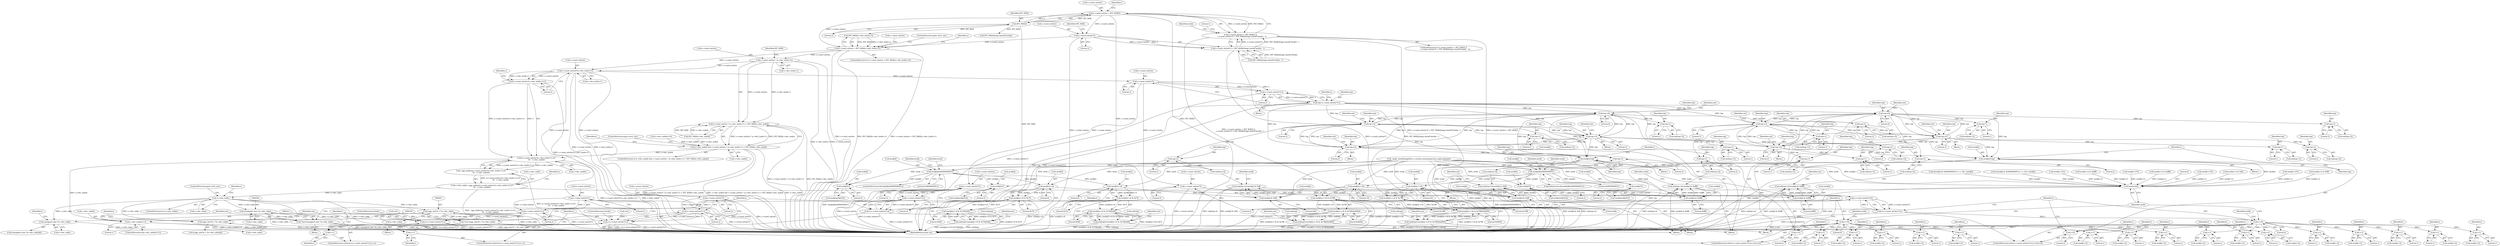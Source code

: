 digraph "1_Android_eeb4e45d5683f88488c083ecf142dc89bc3f0b47@pointer" {
"1000167" [label="(Call,s->used_entries > INT_MAX/2)"];
"1000171" [label="(Call,INT_MAX/2)"];
"1000166" [label="(Call,s->used_entries > INT_MAX/2 ||\n      s->used_entries*2 > INT_MAX/((long) sizeof(*work)) - 1)"];
"1000175" [label="(Call,s->used_entries*2)"];
"1000174" [label="(Call,s->used_entries*2 > INT_MAX/((long) sizeof(*work)) - 1)"];
"1000222" [label="(Call,s->used_entries > INT_MAX/(s->dec_leafw+1))"];
"1000240" [label="(Call,s->used_entries * (s->dec_leafw+1))"];
"1000239" [label="(Call,s->used_entries * (s->dec_leafw+1) > INT_MAX/s->dec_nodeb)"];
"1000235" [label="(Call,s->dec_nodeb && s->used_entries * (s->dec_leafw+1) > INT_MAX/s->dec_nodeb)"];
"1000260" [label="(Call,(s->used_entries*(s->dec_leafw+1)-2)*\n\t\t\t   s->dec_nodeb)"];
"1000259" [label="(Call,_ogg_malloc((s->used_entries*(s->dec_leafw+1)-2)*\n\t\t\t   s->dec_nodeb))"];
"1000255" [label="(Call,s->dec_table=_ogg_malloc((s->used_entries*(s->dec_leafw+1)-2)*\n\t\t\t   s->dec_nodeb))"];
"1000276" [label="(Call,!s->dec_table)"];
"1000311" [label="(Call,(unsigned char *)s->dec_table)"];
"1000349" [label="(Call,(ogg_uint16_t *)s->dec_table)"];
"1000391" [label="(Call,(unsigned char *)s->dec_table)"];
"1000389" [label="(Call,*out=(unsigned char *)s->dec_table)"];
"1000626" [label="(Call,(ogg_uint16_t *)s->dec_table)"];
"1000624" [label="(Call,*out=(ogg_uint16_t *)s->dec_table)"];
"1000382" [label="(Call,s->dec_nodeb==1)"];
"1000262" [label="(Call,s->used_entries*(s->dec_leafw+1))"];
"1000261" [label="(Call,s->used_entries*(s->dec_leafw+1)-2)"];
"1000301" [label="(Call,s->used_entries*2)"];
"1000300" [label="(Call,s->used_entries*2-2)"];
"1000298" [label="(Call,i<s->used_entries*2-2)"];
"1000307" [label="(Call,i++)"];
"1000339" [label="(Call,s->used_entries*2)"];
"1000338" [label="(Call,s->used_entries*2-2)"];
"1000336" [label="(Call,i<s->used_entries*2-2)"];
"1000345" [label="(Call,i++)"];
"1000375" [label="(Call,s->used_entries*3)"];
"1000374" [label="(Call,s->used_entries*3-2)"];
"1000372" [label="(Call,top=s->used_entries*3-2)"];
"1000429" [label="(Call,top-=4)"];
"1000448" [label="(Call,top+1)"];
"1000465" [label="(Call,top+2)"];
"1000476" [label="(Call,top+3)"];
"1000488" [label="(Call,top-=3)"];
"1000507" [label="(Call,top+1)"];
"1000522" [label="(Call,top+2)"];
"1000541" [label="(Call,top-=3)"];
"1000558" [label="(Call,top+1)"];
"1000575" [label="(Call,top+2)"];
"1000587" [label="(Call,top-=2)"];
"1000604" [label="(Call,top+1)"];
"1000616" [label="(Call,work[i]=top)"];
"1000414" [label="(Call,work[i]&0x80000000UL)"];
"1000438" [label="(Call,work[i]>>8)"];
"1000437" [label="(Call,work[i]>>8 & 0x7f)"];
"1000436" [label="(Call,(work[i]>>8 & 0x7f)|0x80)"];
"1000432" [label="(Call,out[top]=(work[i]>>8 & 0x7f)|0x80)"];
"1000468" [label="(Call,work[i] & 0xff)"];
"1000462" [label="(Call,out[top+2]=work[i] & 0xff)"];
"1000497" [label="(Call,work[i]>>8)"];
"1000496" [label="(Call,work[i]>>8 & 0x7f)"];
"1000495" [label="(Call,(work[i]>>8 & 0x7f)|0x80)"];
"1000491" [label="(Call,out[top]=(work[i]>>8 & 0x7f)|0x80)"];
"1000525" [label="(Call,work[i] & 0xff)"];
"1000519" [label="(Call,out[top+2]=work[i] & 0xff)"];
"1000550" [label="(Call,work[i]*2)"];
"1000596" [label="(Call,work[i]*2)"];
"1000856" [label="(Call,free(work))"];
"1000664" [label="(Call,top-=4)"];
"1000683" [label="(Call,top+1)"];
"1000700" [label="(Call,top+2)"];
"1000711" [label="(Call,top+3)"];
"1000723" [label="(Call,top-=3)"];
"1000742" [label="(Call,top+1)"];
"1000757" [label="(Call,top+2)"];
"1000776" [label="(Call,top-=3)"];
"1000793" [label="(Call,top+1)"];
"1000810" [label="(Call,top+2)"];
"1000822" [label="(Call,top-=2)"];
"1000839" [label="(Call,top+1)"];
"1000851" [label="(Call,work[i]=top)"];
"1000649" [label="(Call,work[i]&0x80000000UL)"];
"1000673" [label="(Call,work[i]>>16)"];
"1000672" [label="(Call,work[i]>>16 & 0x7fff)"];
"1000671" [label="(Call,(work[i]>>16 & 0x7fff)|0x8000)"];
"1000667" [label="(Call,out[top]=(work[i]>>16 & 0x7fff)|0x8000)"];
"1000703" [label="(Call,work[i] & 0xffff)"];
"1000697" [label="(Call,out[top+2]=work[i] & 0xffff)"];
"1000732" [label="(Call,work[i]>>16)"];
"1000731" [label="(Call,work[i]>>16 & 0x7fff)"];
"1000730" [label="(Call,(work[i]>>16 & 0x7fff)|0x8000)"];
"1000726" [label="(Call,out[top]=(work[i]>>16 & 0x7fff)|0x8000)"];
"1000760" [label="(Call,work[i] & 0xffff)"];
"1000754" [label="(Call,out[top+2]=work[i] & 0xffff)"];
"1000785" [label="(Call,work[i]*2)"];
"1000831" [label="(Call,work[i]*2)"];
"1000400" [label="(Call,s->used_entries*2)"];
"1000399" [label="(Call,s->used_entries*2-4)"];
"1000397" [label="(Call,i=s->used_entries*2-4)"];
"1000406" [label="(Call,i>=0)"];
"1000409" [label="(Call,i-=2)"];
"1000424" [label="(Call,i+1)"];
"1000456" [label="(Call,i+1)"];
"1000482" [label="(Call,i+1)"];
"1000515" [label="(Call,i+1)"];
"1000536" [label="(Call,i+1)"];
"1000566" [label="(Call,i+1)"];
"1000581" [label="(Call,i+1)"];
"1000612" [label="(Call,i+1)"];
"1000635" [label="(Call,s->used_entries*2)"];
"1000634" [label="(Call,s->used_entries*2-4)"];
"1000632" [label="(Call,i=s->used_entries*2-4)"];
"1000641" [label="(Call,i>=0)"];
"1000644" [label="(Call,i-=2)"];
"1000659" [label="(Call,i+1)"];
"1000691" [label="(Call,i+1)"];
"1000717" [label="(Call,i+1)"];
"1000750" [label="(Call,i+1)"];
"1000771" [label="(Call,i+1)"];
"1000801" [label="(Call,i+1)"];
"1000816" [label="(Call,i+1)"];
"1000847" [label="(Call,i+1)"];
"1000465" [label="(Call,top+2)"];
"1000438" [label="(Call,work[i]>>8)"];
"1000443" [label="(Literal,0x7f)"];
"1000597" [label="(Call,work[i])"];
"1000458" [label="(Literal,1)"];
"1000166" [label="(Call,s->used_entries > INT_MAX/2 ||\n      s->used_entries*2 > INT_MAX/((long) sizeof(*work)) - 1)"];
"1000386" [label="(Literal,1)"];
"1000731" [label="(Call,work[i]>>16 & 0x7fff)"];
"1000754" [label="(Call,out[top+2]=work[i] & 0xffff)"];
"1000604" [label="(Call,top+1)"];
"1000442" [label="(Literal,8)"];
"1000472" [label="(Literal,0xff)"];
"1000302" [label="(Call,s->used_entries)"];
"1000375" [label="(Call,s->used_entries*3)"];
"1000548" [label="(Call,work[work[i]*2])"];
"1000405" [label="(Literal,4)"];
"1000736" [label="(Literal,16)"];
"1000175" [label="(Call,s->used_entries*2)"];
"1000497" [label="(Call,work[i]>>8)"];
"1000456" [label="(Call,i+1)"];
"1000691" [label="(Call,i+1)"];
"1000824" [label="(Literal,2)"];
"1000664" [label="(Call,top-=4)"];
"1000172" [label="(Identifier,INT_MAX)"];
"1000683" [label="(Call,top+1)"];
"1000426" [label="(Literal,1)"];
"1000179" [label="(Literal,2)"];
"1000818" [label="(Literal,1)"];
"1000743" [label="(Identifier,top)"];
"1000628" [label="(Call,s->dec_table)"];
"1000339" [label="(Call,s->used_entries*2)"];
"1000594" [label="(Call,work[work[i]*2])"];
"1000165" [label="(ControlStructure,if (s->used_entries > INT_MAX/2 ||\n      s->used_entries*2 > INT_MAX/((long) sizeof(*work)) - 1))"];
"1000299" [label="(Identifier,i)"];
"1000526" [label="(Call,work[i])"];
"1000732" [label="(Call,work[i]>>16)"];
"1000592" [label="(Identifier,out)"];
"1000832" [label="(Call,work[i])"];
"1000811" [label="(Identifier,top)"];
"1000625" [label="(Identifier,out)"];
"1000433" [label="(Call,out[top])"];
"1000429" [label="(Call,top-=4)"];
"1000345" [label="(Call,i++)"];
"1000259" [label="(Call,_ogg_malloc((s->used_entries*(s->dec_leafw+1)-2)*\n\t\t\t   s->dec_nodeb))"];
"1000577" [label="(Literal,2)"];
"1000387" [label="(Block,)"];
"1000306" [label="(Literal,2)"];
"1000635" [label="(Call,s->used_entries*2)"];
"1000412" [label="(Block,)"];
"1000396" [label="(ControlStructure,for(i=s->used_entries*2-4;i>=0;i-=2))"];
"1000737" [label="(Literal,0x7fff)"];
"1000761" [label="(Call,work[i])"];
"1000718" [label="(Identifier,i)"];
"1000488" [label="(Call,top-=3)"];
"1000636" [label="(Call,s->used_entries)"];
"1000709" [label="(Call,out[top+3])"];
"1000750" [label="(Call,i+1)"];
"1000266" [label="(Call,s->dec_leafw+1)"];
"1000344" [label="(Literal,2)"];
"1000234" [label="(ControlStructure,if (s->dec_nodeb && s->used_entries * (s->dec_leafw+1) > INT_MAX/s->dec_nodeb))"];
"1000771" [label="(Call,i+1)"];
"1000666" [label="(Literal,4)"];
"1000407" [label="(Identifier,i)"];
"1000808" [label="(Call,out[top+2])"];
"1000490" [label="(Literal,3)"];
"1000346" [label="(Identifier,i)"];
"1000502" [label="(Literal,0x7f)"];
"1000793" [label="(Call,top+1)"];
"1000822" [label="(Call,top-=2)"];
"1000538" [label="(Literal,1)"];
"1000853" [label="(Identifier,work)"];
"1000617" [label="(Call,work[i])"];
"1000467" [label="(Literal,2)"];
"1000414" [label="(Call,work[i]&0x80000000UL)"];
"1000646" [label="(Literal,2)"];
"1000469" [label="(Call,work[i])"];
"1000454" [label="(Call,work[i+1])"];
"1000210" [label="(Call,_make_words(lengthlist,s->entries,work,quantvals,s,opb,maptype))"];
"1000648" [label="(ControlStructure,if(work[i]&0x80000000UL))"];
"1000785" [label="(Call,work[i]*2)"];
"1000354" [label="(Identifier,i)"];
"1000174" [label="(Call,s->used_entries*2 > INT_MAX/((long) sizeof(*work)) - 1)"];
"1000622" [label="(Block,)"];
"1000776" [label="(Call,top-=3)"];
"1000839" [label="(Call,top+1)"];
"1000707" [label="(Literal,0xffff)"];
"1000311" [label="(Call,(unsigned char *)s->dec_table)"];
"1000618" [label="(Identifier,work)"];
"1000397" [label="(Call,i=s->used_entries*2-4)"];
"1000236" [label="(Call,s->dec_nodeb)"];
"1000501" [label="(Literal,8)"];
"1000674" [label="(Call,work[i])"];
"1000812" [label="(Literal,2)"];
"1000717" [label="(Call,i+1)"];
"1000616" [label="(Call,work[i]=top)"];
"1000425" [label="(Identifier,i)"];
"1000556" [label="(Call,out[top+1])"];
"1000702" [label="(Literal,2)"];
"1000462" [label="(Call,out[top+2]=work[i] & 0xff)"];
"1000167" [label="(Call,s->used_entries > INT_MAX/2)"];
"1000576" [label="(Identifier,top)"];
"1000400" [label="(Call,s->used_entries*2)"];
"1000275" [label="(ControlStructure,if (!s->dec_table))"];
"1000491" [label="(Call,out[top]=(work[i]>>8 & 0x7f)|0x80)"];
"1000523" [label="(Identifier,top)"];
"1000651" [label="(Identifier,work)"];
"1000727" [label="(Call,out[top])"];
"1000463" [label="(Call,out[top+2])"];
"1000406" [label="(Call,i>=0)"];
"1000663" [label="(Block,)"];
"1000642" [label="(Identifier,i)"];
"1000757" [label="(Call,top+2)"];
"1000484" [label="(Literal,1)"];
"1000257" [label="(Identifier,s)"];
"1000357" [label="(Call,((work[i] & 0x80000000UL) >> 16) | work[i])"];
"1000567" [label="(Identifier,i)"];
"1000250" [label="(Identifier,INT_MAX)"];
"1000272" [label="(Call,s->dec_nodeb)"];
"1000704" [label="(Call,work[i])"];
"1000301" [label="(Call,s->used_entries*2)"];
"1000747" [label="(Call,work[i+1]*2)"];
"1000519" [label="(Call,out[top+2]=work[i] & 0xff)"];
"1000624" [label="(Call,*out=(ogg_uint16_t *)s->dec_table)"];
"1000180" [label="(Call,INT_MAX/((long) sizeof(*work)) - 1)"];
"1000434" [label="(Identifier,out)"];
"1000612" [label="(Call,i+1)"];
"1000404" [label="(Literal,2)"];
"1000813" [label="(Call,work[i+1] & 0xffff)"];
"1000173" [label="(Literal,2)"];
"1000520" [label="(Call,out[top+2])"];
"1000330" [label="(ControlStructure,break;)"];
"1000496" [label="(Call,work[i]>>8 & 0x7f)"];
"1000541" [label="(Call,top-=3)"];
"1000740" [label="(Call,out[top+1])"];
"1000682" [label="(Identifier,out)"];
"1000517" [label="(Literal,1)"];
"1000542" [label="(Identifier,top)"];
"1000816" [label="(Call,i+1)"];
"1000261" [label="(Call,s->used_entries*(s->dec_leafw+1)-2)"];
"1000537" [label="(Identifier,i)"];
"1000415" [label="(Call,work[i])"];
"1000550" [label="(Call,work[i]*2)"];
"1000588" [label="(Identifier,top)"];
"1000384" [label="(Identifier,s)"];
"1000235" [label="(Call,s->dec_nodeb && s->used_entries * (s->dec_leafw+1) > INT_MAX/s->dec_nodeb)"];
"1000831" [label="(Call,work[i]*2)"];
"1000741" [label="(Identifier,out)"];
"1000284" [label="(Identifier,s)"];
"1000733" [label="(Call,work[i])"];
"1000543" [label="(Literal,3)"];
"1000713" [label="(Literal,3)"];
"1000448" [label="(Call,top+1)"];
"1000847" [label="(Call,i+1)"];
"1000444" [label="(Literal,0x80)"];
"1000634" [label="(Call,s->used_entries*2-4)"];
"1000613" [label="(Identifier,i)"];
"1000254" [label="(ControlStructure,goto error_out;)"];
"1000535" [label="(Identifier,work)"];
"1000856" [label="(Call,free(work))"];
"1000719" [label="(Literal,1)"];
"1000641" [label="(Call,i>=0)"];
"1000558" [label="(Call,top+1)"];
"1000383" [label="(Call,s->dec_nodeb)"];
"1000728" [label="(Identifier,out)"];
"1000644" [label="(Call,i-=2)"];
"1000489" [label="(Identifier,top)"];
"1000773" [label="(Literal,1)"];
"1000587" [label="(Call,top-=2)"];
"1000468" [label="(Call,work[i] & 0xff)"];
"1000837" [label="(Call,out[top+1])"];
"1000658" [label="(Identifier,work)"];
"1000614" [label="(Literal,1)"];
"1000546" [label="(Identifier,out)"];
"1000351" [label="(Call,s->dec_table)"];
"1000791" [label="(Call,out[top+1])"];
"1000516" [label="(Identifier,i)"];
"1000667" [label="(Call,out[top]=(work[i]>>16 & 0x7fff)|0x8000)"];
"1000794" [label="(Identifier,top)"];
"1000271" [label="(Literal,2)"];
"1000223" [label="(Call,s->used_entries)"];
"1000665" [label="(Identifier,top)"];
"1000401" [label="(Call,s->used_entries)"];
"1000725" [label="(Literal,3)"];
"1000512" [label="(Call,work[i+1]*2)"];
"1000759" [label="(Literal,2)"];
"1000255" [label="(Call,s->dec_table=_ogg_malloc((s->used_entries*(s->dec_leafw+1)-2)*\n\t\t\t   s->dec_nodeb))"];
"1000338" [label="(Call,s->used_entries*2-2)"];
"1000192" [label="(Identifier,work)"];
"1000653" [label="(Literal,0x80000000UL)"];
"1000239" [label="(Call,s->used_entries * (s->dec_leafw+1) > INT_MAX/s->dec_nodeb)"];
"1000477" [label="(Identifier,top)"];
"1000575" [label="(Call,top+2)"];
"1000801" [label="(Call,i+1)"];
"1000589" [label="(Literal,2)"];
"1000389" [label="(Call,*out=(unsigned char *)s->dec_table)"];
"1000724" [label="(Identifier,top)"];
"1000581" [label="(Call,i+1)"];
"1000390" [label="(Identifier,out)"];
"1000714" [label="(Call,work[i+1] & 0xffff)"];
"1000840" [label="(Identifier,top)"];
"1000851" [label="(Call,work[i]=top)"];
"1000508" [label="(Identifier,top)"];
"1000256" [label="(Call,s->dec_table)"];
"1000171" [label="(Call,INT_MAX/2)"];
"1000408" [label="(Literal,0)"];
"1000559" [label="(Identifier,top)"];
"1000566" [label="(Call,i+1)"];
"1000249" [label="(Call,INT_MAX/s->dec_nodeb)"];
"1000466" [label="(Identifier,top)"];
"1000781" [label="(Identifier,out)"];
"1000845" [label="(Call,work[i+1])"];
"1000413" [label="(ControlStructure,if(work[i]&0x80000000UL))"];
"1000855" [label="(Identifier,top)"];
"1000551" [label="(Call,work[i])"];
"1000698" [label="(Call,out[top+2])"];
"1000789" [label="(Literal,2)"];
"1000340" [label="(Call,s->used_entries)"];
"1000631" [label="(ControlStructure,for(i=s->used_entries*2-4;i>=0;i-=2))"];
"1000398" [label="(Identifier,i)"];
"1000307" [label="(Call,i++)"];
"1000697" [label="(Call,out[top+2]=work[i] & 0xffff)"];
"1000310" [label="(Call,((unsigned char *)s->dec_table)[i])"];
"1000241" [label="(Call,s->used_entries)"];
"1000827" [label="(Identifier,out)"];
"1000660" [label="(Identifier,i)"];
"1000748" [label="(Call,work[i+1])"];
"1000226" [label="(Call,INT_MAX/(s->dec_leafw+1))"];
"1000668" [label="(Call,out[top])"];
"1000645" [label="(Identifier,i)"];
"1000573" [label="(Call,out[top+2])"];
"1000507" [label="(Call,top+1)"];
"1000810" [label="(Call,top+2)"];
"1000536" [label="(Call,i+1)"];
"1000492" [label="(Call,out[top])"];
"1000760" [label="(Call,work[i] & 0xffff)"];
"1000738" [label="(Literal,0x8000)"];
"1000428" [label="(Block,)"];
"1000432" [label="(Call,out[top]=(work[i]>>8 & 0x7f)|0x80)"];
"1000332" [label="(ControlStructure,for(i=0;i<s->used_entries*2-2;i++))"];
"1000260" [label="(Call,(s->used_entries*(s->dec_leafw+1)-2)*\n\t\t\t   s->dec_nodeb)"];
"1000849" [label="(Literal,1)"];
"1000308" [label="(Identifier,i)"];
"1000222" [label="(Call,s->used_entries > INT_MAX/(s->dec_leafw+1))"];
"1000751" [label="(Identifier,i)"];
"1000700" [label="(Call,top+2)"];
"1000752" [label="(Literal,1)"];
"1000596" [label="(Call,work[i]*2)"];
"1000679" [label="(Literal,0x8000)"];
"1000336" [label="(Call,i<s->used_entries*2-2)"];
"1000769" [label="(Call,work[i+1])"];
"1000678" [label="(Literal,0x7fff)"];
"1000770" [label="(Identifier,work)"];
"1000168" [label="(Call,s->used_entries)"];
"1000480" [label="(Call,work[i+1])"];
"1000568" [label="(Literal,1)"];
"1000859" [label="(Literal,0)"];
"1000424" [label="(Call,i+1)"];
"1000632" [label="(Call,i=s->used_entries*2-4)"];
"1000333" [label="(Call,i=0)"];
"1000119" [label="(Call,s->dec_nodeb==4)"];
"1000726" [label="(Call,out[top]=(work[i]>>16 & 0x7fff)|0x8000)"];
"1000755" [label="(Call,out[top+2])"];
"1000554" [label="(Literal,2)"];
"1000659" [label="(Call,i+1)"];
"1000715" [label="(Call,work[i+1])"];
"1000672" [label="(Call,work[i]>>16 & 0x7fff)"];
"1000376" [label="(Call,s->used_entries)"];
"1000382" [label="(Call,s->dec_nodeb==1)"];
"1000437" [label="(Call,work[i]>>8 & 0x7f)"];
"1000742" [label="(Call,top+1)"];
"1000393" [label="(Call,s->dec_table)"];
"1000474" [label="(Call,out[top+3])"];
"1000643" [label="(Literal,0)"];
"1000379" [label="(Literal,3)"];
"1000263" [label="(Call,s->used_entries)"];
"1000835" [label="(Literal,2)"];
"1000476" [label="(Call,top+3)"];
"1000823" [label="(Identifier,top)"];
"1000411" [label="(Literal,2)"];
"1000525" [label="(Call,work[i] & 0xff)"];
"1000583" [label="(Literal,1)"];
"1000447" [label="(Identifier,out)"];
"1000240" [label="(Call,s->used_entries * (s->dec_leafw+1))"];
"1000606" [label="(Literal,1)"];
"1000814" [label="(Call,work[i+1])"];
"1000844" [label="(Call,work[i+1]*2)"];
"1000475" [label="(Identifier,out)"];
"1000176" [label="(Call,s->used_entries)"];
"1000478" [label="(Literal,3)"];
"1000431" [label="(Literal,4)"];
"1000650" [label="(Call,work[i])"];
"1000817" [label="(Identifier,i)"];
"1000349" [label="(Call,(ogg_uint16_t *)s->dec_table)"];
"1000479" [label="(Call,work[i+1] & 0xff)"];
"1000661" [label="(Literal,1)"];
"1000495" [label="(Call,(work[i]>>8 & 0x7f)|0x80)"];
"1000602" [label="(Call,out[top+1])"];
"1000684" [label="(Identifier,top)"];
"1000294" [label="(ControlStructure,for(i=0;i<s->used_entries*2-2;i++))"];
"1000529" [label="(Literal,0xff)"];
"1000610" [label="(Call,work[i+1])"];
"1000372" [label="(Call,top=s->used_entries*3-2)"];
"1000313" [label="(Call,s->dec_table)"];
"1000368" [label="(ControlStructure,break;)"];
"1000712" [label="(Identifier,top)"];
"1000640" [label="(Literal,4)"];
"1000852" [label="(Call,work[i])"];
"1000487" [label="(Block,)"];
"1000515" [label="(Call,i+1)"];
"1000273" [label="(Identifier,s)"];
"1000221" [label="(ControlStructure,if (s->used_entries > INT_MAX/(s->dec_leafw+1)))"];
"1000802" [label="(Identifier,i)"];
"1000430" [label="(Identifier,top)"];
"1000701" [label="(Identifier,top)"];
"1000673" [label="(Call,work[i]>>16)"];
"1000278" [label="(Identifier,s)"];
"1000657" [label="(Call,work[i+1])"];
"1000778" [label="(Literal,3)"];
"1000786" [label="(Call,work[i])"];
"1000177" [label="(Identifier,s)"];
"1000277" [label="(Call,s->dec_table)"];
"1000600" [label="(Literal,2)"];
"1000722" [label="(Block,)"];
"1000744" [label="(Literal,1)"];
"1000416" [label="(Identifier,work)"];
"1000685" [label="(Literal,1)"];
"1000693" [label="(Literal,1)"];
"1000399" [label="(Call,s->used_entries*2-4)"];
"1000848" [label="(Identifier,i)"];
"1000503" [label="(Literal,0x80)"];
"1000841" [label="(Literal,1)"];
"1000609" [label="(Call,work[i+1]*2)"];
"1000689" [label="(Call,work[i+1])"];
"1000710" [label="(Identifier,out)"];
"1000498" [label="(Call,work[i])"];
"1000233" [label="(ControlStructure,goto error_out;)"];
"1000298" [label="(Call,i<s->used_entries*2-2)"];
"1000450" [label="(Literal,1)"];
"1000506" [label="(Identifier,out)"];
"1000181" [label="(Call,INT_MAX/((long) sizeof(*work)))"];
"1000316" [label="(Identifier,i)"];
"1000423" [label="(Identifier,work)"];
"1000560" [label="(Literal,1)"];
"1000799" [label="(Call,work[i+1])"];
"1000857" [label="(Identifier,work)"];
"1000681" [label="(Call,out[top+1])"];
"1000649" [label="(Call,work[i]&0x80000000UL)"];
"1000564" [label="(Call,work[i+1])"];
"1000669" [label="(Identifier,out)"];
"1000671" [label="(Call,(work[i]>>16 & 0x7fff)|0x8000)"];
"1000524" [label="(Literal,2)"];
"1000513" [label="(Call,work[i+1])"];
"1000829" [label="(Call,work[work[i]*2])"];
"1000381" [label="(ControlStructure,if(s->dec_nodeb==1))"];
"1000439" [label="(Call,work[i])"];
"1000677" [label="(Literal,16)"];
"1000505" [label="(Call,out[top+1])"];
"1000418" [label="(Literal,0x80000000UL)"];
"1000410" [label="(Identifier,i)"];
"1000692" [label="(Identifier,i)"];
"1000821" [label="(Block,)"];
"1000764" [label="(Literal,0xffff)"];
"1000579" [label="(Call,work[i+1])"];
"1000446" [label="(Call,out[top+1])"];
"1000300" [label="(Call,s->used_entries*2-2)"];
"1000305" [label="(Literal,2)"];
"1000586" [label="(Block,)"];
"1000865" [label="(MethodReturn,static int)"];
"1000582" [label="(Identifier,i)"];
"1000540" [label="(Block,)"];
"1000493" [label="(Identifier,out)"];
"1000190" [label="(Literal,1)"];
"1000409" [label="(Call,i-=2)"];
"1000803" [label="(Literal,1)"];
"1000758" [label="(Identifier,top)"];
"1000795" [label="(Literal,1)"];
"1000777" [label="(Identifier,top)"];
"1000626" [label="(Call,(ogg_uint16_t *)s->dec_table)"];
"1000343" [label="(Literal,2)"];
"1000711" [label="(Call,top+3)"];
"1000730" [label="(Call,(work[i]>>16 & 0x7fff)|0x8000)"];
"1000380" [label="(Literal,2)"];
"1000337" [label="(Identifier,i)"];
"1000534" [label="(Call,work[i+1])"];
"1000647" [label="(Block,)"];
"1000110" [label="(Block,)"];
"1000620" [label="(Identifier,top)"];
"1000374" [label="(Call,s->used_entries*3-2)"];
"1000244" [label="(Call,s->dec_leafw+1)"];
"1000783" [label="(Call,work[work[i]*2])"];
"1000639" [label="(Literal,2)"];
"1000522" [label="(Call,top+2)"];
"1000483" [label="(Identifier,i)"];
"1000633" [label="(Identifier,i)"];
"1000449" [label="(Identifier,top)"];
"1000276" [label="(Call,!s->dec_table)"];
"1000391" [label="(Call,(unsigned char *)s->dec_table)"];
"1000262" [label="(Call,s->used_entries*(s->dec_leafw+1))"];
"1000605" [label="(Identifier,top)"];
"1000280" [label="(ControlStructure,goto error_out;)"];
"1000348" [label="(Call,((ogg_uint16_t *)s->dec_table)[i])"];
"1000703" [label="(Call,work[i] & 0xffff)"];
"1000436" [label="(Call,(work[i]>>8 & 0x7f)|0x80)"];
"1000509" [label="(Literal,1)"];
"1000295" [label="(Call,i=0)"];
"1000723" [label="(Call,top-=3)"];
"1000182" [label="(Identifier,INT_MAX)"];
"1000578" [label="(Call,work[i+1] & 0xff)"];
"1000457" [label="(Identifier,i)"];
"1000370" [label="(Block,)"];
"1000775" [label="(Block,)"];
"1000772" [label="(Identifier,i)"];
"1000373" [label="(Identifier,top)"];
"1000237" [label="(Identifier,s)"];
"1000319" [label="(Call,((work[i] & 0x80000000UL) >> 24) | work[i])"];
"1000482" [label="(Call,i+1)"];
"1000422" [label="(Call,work[i+1])"];
"1000167" -> "1000166"  [label="AST: "];
"1000167" -> "1000171"  [label="CFG: "];
"1000168" -> "1000167"  [label="AST: "];
"1000171" -> "1000167"  [label="AST: "];
"1000177" -> "1000167"  [label="CFG: "];
"1000166" -> "1000167"  [label="CFG: "];
"1000167" -> "1000865"  [label="DDG: s->used_entries"];
"1000167" -> "1000865"  [label="DDG: INT_MAX/2"];
"1000167" -> "1000166"  [label="DDG: s->used_entries"];
"1000167" -> "1000166"  [label="DDG: INT_MAX/2"];
"1000171" -> "1000167"  [label="DDG: INT_MAX"];
"1000171" -> "1000167"  [label="DDG: 2"];
"1000167" -> "1000175"  [label="DDG: s->used_entries"];
"1000167" -> "1000222"  [label="DDG: s->used_entries"];
"1000171" -> "1000173"  [label="CFG: "];
"1000172" -> "1000171"  [label="AST: "];
"1000173" -> "1000171"  [label="AST: "];
"1000171" -> "1000865"  [label="DDG: INT_MAX"];
"1000171" -> "1000181"  [label="DDG: INT_MAX"];
"1000171" -> "1000226"  [label="DDG: INT_MAX"];
"1000166" -> "1000165"  [label="AST: "];
"1000166" -> "1000174"  [label="CFG: "];
"1000174" -> "1000166"  [label="AST: "];
"1000190" -> "1000166"  [label="CFG: "];
"1000192" -> "1000166"  [label="CFG: "];
"1000166" -> "1000865"  [label="DDG: s->used_entries > INT_MAX/2 ||\n      s->used_entries*2 > INT_MAX/((long) sizeof(*work)) - 1"];
"1000166" -> "1000865"  [label="DDG: s->used_entries > INT_MAX/2"];
"1000166" -> "1000865"  [label="DDG: s->used_entries*2 > INT_MAX/((long) sizeof(*work)) - 1"];
"1000174" -> "1000166"  [label="DDG: s->used_entries*2"];
"1000174" -> "1000166"  [label="DDG: INT_MAX/((long) sizeof(*work)) - 1"];
"1000175" -> "1000174"  [label="AST: "];
"1000175" -> "1000179"  [label="CFG: "];
"1000176" -> "1000175"  [label="AST: "];
"1000179" -> "1000175"  [label="AST: "];
"1000182" -> "1000175"  [label="CFG: "];
"1000175" -> "1000865"  [label="DDG: s->used_entries"];
"1000175" -> "1000174"  [label="DDG: s->used_entries"];
"1000175" -> "1000174"  [label="DDG: 2"];
"1000175" -> "1000222"  [label="DDG: s->used_entries"];
"1000174" -> "1000180"  [label="CFG: "];
"1000180" -> "1000174"  [label="AST: "];
"1000174" -> "1000865"  [label="DDG: INT_MAX/((long) sizeof(*work)) - 1"];
"1000174" -> "1000865"  [label="DDG: s->used_entries*2"];
"1000180" -> "1000174"  [label="DDG: INT_MAX/((long) sizeof(*work))"];
"1000180" -> "1000174"  [label="DDG: 1"];
"1000222" -> "1000221"  [label="AST: "];
"1000222" -> "1000226"  [label="CFG: "];
"1000223" -> "1000222"  [label="AST: "];
"1000226" -> "1000222"  [label="AST: "];
"1000233" -> "1000222"  [label="CFG: "];
"1000237" -> "1000222"  [label="CFG: "];
"1000222" -> "1000865"  [label="DDG: s->used_entries"];
"1000222" -> "1000865"  [label="DDG: INT_MAX/(s->dec_leafw+1)"];
"1000222" -> "1000865"  [label="DDG: s->used_entries > INT_MAX/(s->dec_leafw+1)"];
"1000226" -> "1000222"  [label="DDG: INT_MAX"];
"1000226" -> "1000222"  [label="DDG: s->dec_leafw+1"];
"1000222" -> "1000240"  [label="DDG: s->used_entries"];
"1000222" -> "1000262"  [label="DDG: s->used_entries"];
"1000240" -> "1000239"  [label="AST: "];
"1000240" -> "1000244"  [label="CFG: "];
"1000241" -> "1000240"  [label="AST: "];
"1000244" -> "1000240"  [label="AST: "];
"1000250" -> "1000240"  [label="CFG: "];
"1000240" -> "1000865"  [label="DDG: s->dec_leafw+1"];
"1000240" -> "1000865"  [label="DDG: s->used_entries"];
"1000240" -> "1000239"  [label="DDG: s->used_entries"];
"1000240" -> "1000239"  [label="DDG: s->dec_leafw+1"];
"1000240" -> "1000262"  [label="DDG: s->used_entries"];
"1000239" -> "1000235"  [label="AST: "];
"1000239" -> "1000249"  [label="CFG: "];
"1000249" -> "1000239"  [label="AST: "];
"1000235" -> "1000239"  [label="CFG: "];
"1000239" -> "1000865"  [label="DDG: s->used_entries * (s->dec_leafw+1)"];
"1000239" -> "1000865"  [label="DDG: INT_MAX/s->dec_nodeb"];
"1000239" -> "1000235"  [label="DDG: s->used_entries * (s->dec_leafw+1)"];
"1000239" -> "1000235"  [label="DDG: INT_MAX/s->dec_nodeb"];
"1000249" -> "1000239"  [label="DDG: INT_MAX"];
"1000249" -> "1000239"  [label="DDG: s->dec_nodeb"];
"1000235" -> "1000234"  [label="AST: "];
"1000235" -> "1000236"  [label="CFG: "];
"1000236" -> "1000235"  [label="AST: "];
"1000254" -> "1000235"  [label="CFG: "];
"1000257" -> "1000235"  [label="CFG: "];
"1000235" -> "1000865"  [label="DDG: s->dec_nodeb"];
"1000235" -> "1000865"  [label="DDG: s->used_entries * (s->dec_leafw+1) > INT_MAX/s->dec_nodeb"];
"1000235" -> "1000865"  [label="DDG: s->dec_nodeb && s->used_entries * (s->dec_leafw+1) > INT_MAX/s->dec_nodeb"];
"1000249" -> "1000235"  [label="DDG: s->dec_nodeb"];
"1000119" -> "1000235"  [label="DDG: s->dec_nodeb"];
"1000235" -> "1000260"  [label="DDG: s->dec_nodeb"];
"1000260" -> "1000259"  [label="AST: "];
"1000260" -> "1000272"  [label="CFG: "];
"1000261" -> "1000260"  [label="AST: "];
"1000272" -> "1000260"  [label="AST: "];
"1000259" -> "1000260"  [label="CFG: "];
"1000260" -> "1000865"  [label="DDG: s->used_entries*(s->dec_leafw+1)-2"];
"1000260" -> "1000865"  [label="DDG: s->dec_nodeb"];
"1000260" -> "1000259"  [label="DDG: s->used_entries*(s->dec_leafw+1)-2"];
"1000260" -> "1000259"  [label="DDG: s->dec_nodeb"];
"1000261" -> "1000260"  [label="DDG: s->used_entries*(s->dec_leafw+1)"];
"1000261" -> "1000260"  [label="DDG: 2"];
"1000260" -> "1000382"  [label="DDG: s->dec_nodeb"];
"1000259" -> "1000255"  [label="AST: "];
"1000255" -> "1000259"  [label="CFG: "];
"1000259" -> "1000865"  [label="DDG: (s->used_entries*(s->dec_leafw+1)-2)*\n\t\t\t   s->dec_nodeb"];
"1000259" -> "1000255"  [label="DDG: (s->used_entries*(s->dec_leafw+1)-2)*\n\t\t\t   s->dec_nodeb"];
"1000255" -> "1000110"  [label="AST: "];
"1000256" -> "1000255"  [label="AST: "];
"1000278" -> "1000255"  [label="CFG: "];
"1000255" -> "1000865"  [label="DDG: _ogg_malloc((s->used_entries*(s->dec_leafw+1)-2)*\n\t\t\t   s->dec_nodeb)"];
"1000255" -> "1000276"  [label="DDG: s->dec_table"];
"1000276" -> "1000275"  [label="AST: "];
"1000276" -> "1000277"  [label="CFG: "];
"1000277" -> "1000276"  [label="AST: "];
"1000280" -> "1000276"  [label="CFG: "];
"1000284" -> "1000276"  [label="CFG: "];
"1000276" -> "1000865"  [label="DDG: !s->dec_table"];
"1000276" -> "1000865"  [label="DDG: s->dec_table"];
"1000276" -> "1000311"  [label="DDG: s->dec_table"];
"1000276" -> "1000349"  [label="DDG: s->dec_table"];
"1000276" -> "1000391"  [label="DDG: s->dec_table"];
"1000276" -> "1000626"  [label="DDG: s->dec_table"];
"1000311" -> "1000310"  [label="AST: "];
"1000311" -> "1000313"  [label="CFG: "];
"1000312" -> "1000311"  [label="AST: "];
"1000313" -> "1000311"  [label="AST: "];
"1000316" -> "1000311"  [label="CFG: "];
"1000311" -> "1000865"  [label="DDG: s->dec_table"];
"1000349" -> "1000348"  [label="AST: "];
"1000349" -> "1000351"  [label="CFG: "];
"1000350" -> "1000349"  [label="AST: "];
"1000351" -> "1000349"  [label="AST: "];
"1000354" -> "1000349"  [label="CFG: "];
"1000349" -> "1000865"  [label="DDG: s->dec_table"];
"1000391" -> "1000389"  [label="AST: "];
"1000391" -> "1000393"  [label="CFG: "];
"1000392" -> "1000391"  [label="AST: "];
"1000393" -> "1000391"  [label="AST: "];
"1000389" -> "1000391"  [label="CFG: "];
"1000391" -> "1000865"  [label="DDG: s->dec_table"];
"1000391" -> "1000389"  [label="DDG: s->dec_table"];
"1000389" -> "1000387"  [label="AST: "];
"1000390" -> "1000389"  [label="AST: "];
"1000398" -> "1000389"  [label="CFG: "];
"1000389" -> "1000865"  [label="DDG: out"];
"1000389" -> "1000865"  [label="DDG: (unsigned char *)s->dec_table"];
"1000626" -> "1000624"  [label="AST: "];
"1000626" -> "1000628"  [label="CFG: "];
"1000627" -> "1000626"  [label="AST: "];
"1000628" -> "1000626"  [label="AST: "];
"1000624" -> "1000626"  [label="CFG: "];
"1000626" -> "1000865"  [label="DDG: s->dec_table"];
"1000626" -> "1000624"  [label="DDG: s->dec_table"];
"1000624" -> "1000622"  [label="AST: "];
"1000625" -> "1000624"  [label="AST: "];
"1000633" -> "1000624"  [label="CFG: "];
"1000624" -> "1000865"  [label="DDG: (ogg_uint16_t *)s->dec_table"];
"1000624" -> "1000865"  [label="DDG: out"];
"1000382" -> "1000381"  [label="AST: "];
"1000382" -> "1000386"  [label="CFG: "];
"1000383" -> "1000382"  [label="AST: "];
"1000386" -> "1000382"  [label="AST: "];
"1000390" -> "1000382"  [label="CFG: "];
"1000625" -> "1000382"  [label="CFG: "];
"1000382" -> "1000865"  [label="DDG: s->dec_nodeb"];
"1000382" -> "1000865"  [label="DDG: s->dec_nodeb==1"];
"1000262" -> "1000261"  [label="AST: "];
"1000262" -> "1000266"  [label="CFG: "];
"1000263" -> "1000262"  [label="AST: "];
"1000266" -> "1000262"  [label="AST: "];
"1000271" -> "1000262"  [label="CFG: "];
"1000262" -> "1000865"  [label="DDG: s->used_entries"];
"1000262" -> "1000865"  [label="DDG: s->dec_leafw+1"];
"1000262" -> "1000261"  [label="DDG: s->used_entries"];
"1000262" -> "1000261"  [label="DDG: s->dec_leafw+1"];
"1000262" -> "1000301"  [label="DDG: s->used_entries"];
"1000262" -> "1000339"  [label="DDG: s->used_entries"];
"1000262" -> "1000375"  [label="DDG: s->used_entries"];
"1000261" -> "1000271"  [label="CFG: "];
"1000271" -> "1000261"  [label="AST: "];
"1000273" -> "1000261"  [label="CFG: "];
"1000261" -> "1000865"  [label="DDG: s->used_entries*(s->dec_leafw+1)"];
"1000301" -> "1000300"  [label="AST: "];
"1000301" -> "1000305"  [label="CFG: "];
"1000302" -> "1000301"  [label="AST: "];
"1000305" -> "1000301"  [label="AST: "];
"1000306" -> "1000301"  [label="CFG: "];
"1000301" -> "1000865"  [label="DDG: s->used_entries"];
"1000301" -> "1000300"  [label="DDG: s->used_entries"];
"1000301" -> "1000300"  [label="DDG: 2"];
"1000300" -> "1000298"  [label="AST: "];
"1000300" -> "1000306"  [label="CFG: "];
"1000306" -> "1000300"  [label="AST: "];
"1000298" -> "1000300"  [label="CFG: "];
"1000300" -> "1000865"  [label="DDG: s->used_entries*2"];
"1000300" -> "1000298"  [label="DDG: s->used_entries*2"];
"1000300" -> "1000298"  [label="DDG: 2"];
"1000298" -> "1000294"  [label="AST: "];
"1000299" -> "1000298"  [label="AST: "];
"1000312" -> "1000298"  [label="CFG: "];
"1000330" -> "1000298"  [label="CFG: "];
"1000298" -> "1000865"  [label="DDG: i<s->used_entries*2-2"];
"1000298" -> "1000865"  [label="DDG: i"];
"1000298" -> "1000865"  [label="DDG: s->used_entries*2-2"];
"1000295" -> "1000298"  [label="DDG: i"];
"1000307" -> "1000298"  [label="DDG: i"];
"1000298" -> "1000307"  [label="DDG: i"];
"1000307" -> "1000294"  [label="AST: "];
"1000307" -> "1000308"  [label="CFG: "];
"1000308" -> "1000307"  [label="AST: "];
"1000299" -> "1000307"  [label="CFG: "];
"1000339" -> "1000338"  [label="AST: "];
"1000339" -> "1000343"  [label="CFG: "];
"1000340" -> "1000339"  [label="AST: "];
"1000343" -> "1000339"  [label="AST: "];
"1000344" -> "1000339"  [label="CFG: "];
"1000339" -> "1000865"  [label="DDG: s->used_entries"];
"1000339" -> "1000338"  [label="DDG: s->used_entries"];
"1000339" -> "1000338"  [label="DDG: 2"];
"1000338" -> "1000336"  [label="AST: "];
"1000338" -> "1000344"  [label="CFG: "];
"1000344" -> "1000338"  [label="AST: "];
"1000336" -> "1000338"  [label="CFG: "];
"1000338" -> "1000865"  [label="DDG: s->used_entries*2"];
"1000338" -> "1000336"  [label="DDG: s->used_entries*2"];
"1000338" -> "1000336"  [label="DDG: 2"];
"1000336" -> "1000332"  [label="AST: "];
"1000337" -> "1000336"  [label="AST: "];
"1000350" -> "1000336"  [label="CFG: "];
"1000368" -> "1000336"  [label="CFG: "];
"1000336" -> "1000865"  [label="DDG: i<s->used_entries*2-2"];
"1000336" -> "1000865"  [label="DDG: s->used_entries*2-2"];
"1000336" -> "1000865"  [label="DDG: i"];
"1000333" -> "1000336"  [label="DDG: i"];
"1000345" -> "1000336"  [label="DDG: i"];
"1000336" -> "1000345"  [label="DDG: i"];
"1000345" -> "1000332"  [label="AST: "];
"1000345" -> "1000346"  [label="CFG: "];
"1000346" -> "1000345"  [label="AST: "];
"1000337" -> "1000345"  [label="CFG: "];
"1000375" -> "1000374"  [label="AST: "];
"1000375" -> "1000379"  [label="CFG: "];
"1000376" -> "1000375"  [label="AST: "];
"1000379" -> "1000375"  [label="AST: "];
"1000380" -> "1000375"  [label="CFG: "];
"1000375" -> "1000374"  [label="DDG: s->used_entries"];
"1000375" -> "1000374"  [label="DDG: 3"];
"1000375" -> "1000400"  [label="DDG: s->used_entries"];
"1000375" -> "1000635"  [label="DDG: s->used_entries"];
"1000374" -> "1000372"  [label="AST: "];
"1000374" -> "1000380"  [label="CFG: "];
"1000380" -> "1000374"  [label="AST: "];
"1000372" -> "1000374"  [label="CFG: "];
"1000374" -> "1000865"  [label="DDG: s->used_entries*3"];
"1000374" -> "1000372"  [label="DDG: s->used_entries*3"];
"1000374" -> "1000372"  [label="DDG: 2"];
"1000372" -> "1000370"  [label="AST: "];
"1000373" -> "1000372"  [label="AST: "];
"1000384" -> "1000372"  [label="CFG: "];
"1000372" -> "1000865"  [label="DDG: top"];
"1000372" -> "1000865"  [label="DDG: s->used_entries*3-2"];
"1000372" -> "1000429"  [label="DDG: top"];
"1000372" -> "1000488"  [label="DDG: top"];
"1000372" -> "1000541"  [label="DDG: top"];
"1000372" -> "1000587"  [label="DDG: top"];
"1000372" -> "1000664"  [label="DDG: top"];
"1000372" -> "1000723"  [label="DDG: top"];
"1000372" -> "1000776"  [label="DDG: top"];
"1000372" -> "1000822"  [label="DDG: top"];
"1000429" -> "1000428"  [label="AST: "];
"1000429" -> "1000431"  [label="CFG: "];
"1000430" -> "1000429"  [label="AST: "];
"1000431" -> "1000429"  [label="AST: "];
"1000434" -> "1000429"  [label="CFG: "];
"1000587" -> "1000429"  [label="DDG: top"];
"1000488" -> "1000429"  [label="DDG: top"];
"1000541" -> "1000429"  [label="DDG: top"];
"1000429" -> "1000448"  [label="DDG: top"];
"1000429" -> "1000465"  [label="DDG: top"];
"1000429" -> "1000476"  [label="DDG: top"];
"1000429" -> "1000488"  [label="DDG: top"];
"1000429" -> "1000541"  [label="DDG: top"];
"1000429" -> "1000587"  [label="DDG: top"];
"1000429" -> "1000616"  [label="DDG: top"];
"1000448" -> "1000446"  [label="AST: "];
"1000448" -> "1000450"  [label="CFG: "];
"1000449" -> "1000448"  [label="AST: "];
"1000450" -> "1000448"  [label="AST: "];
"1000446" -> "1000448"  [label="CFG: "];
"1000465" -> "1000463"  [label="AST: "];
"1000465" -> "1000467"  [label="CFG: "];
"1000466" -> "1000465"  [label="AST: "];
"1000467" -> "1000465"  [label="AST: "];
"1000463" -> "1000465"  [label="CFG: "];
"1000476" -> "1000474"  [label="AST: "];
"1000476" -> "1000478"  [label="CFG: "];
"1000477" -> "1000476"  [label="AST: "];
"1000478" -> "1000476"  [label="AST: "];
"1000474" -> "1000476"  [label="CFG: "];
"1000488" -> "1000487"  [label="AST: "];
"1000488" -> "1000490"  [label="CFG: "];
"1000489" -> "1000488"  [label="AST: "];
"1000490" -> "1000488"  [label="AST: "];
"1000493" -> "1000488"  [label="CFG: "];
"1000587" -> "1000488"  [label="DDG: top"];
"1000541" -> "1000488"  [label="DDG: top"];
"1000488" -> "1000507"  [label="DDG: top"];
"1000488" -> "1000522"  [label="DDG: top"];
"1000488" -> "1000541"  [label="DDG: top"];
"1000488" -> "1000587"  [label="DDG: top"];
"1000488" -> "1000616"  [label="DDG: top"];
"1000507" -> "1000505"  [label="AST: "];
"1000507" -> "1000509"  [label="CFG: "];
"1000508" -> "1000507"  [label="AST: "];
"1000509" -> "1000507"  [label="AST: "];
"1000505" -> "1000507"  [label="CFG: "];
"1000522" -> "1000520"  [label="AST: "];
"1000522" -> "1000524"  [label="CFG: "];
"1000523" -> "1000522"  [label="AST: "];
"1000524" -> "1000522"  [label="AST: "];
"1000520" -> "1000522"  [label="CFG: "];
"1000541" -> "1000540"  [label="AST: "];
"1000541" -> "1000543"  [label="CFG: "];
"1000542" -> "1000541"  [label="AST: "];
"1000543" -> "1000541"  [label="AST: "];
"1000546" -> "1000541"  [label="CFG: "];
"1000587" -> "1000541"  [label="DDG: top"];
"1000541" -> "1000558"  [label="DDG: top"];
"1000541" -> "1000575"  [label="DDG: top"];
"1000541" -> "1000587"  [label="DDG: top"];
"1000541" -> "1000616"  [label="DDG: top"];
"1000558" -> "1000556"  [label="AST: "];
"1000558" -> "1000560"  [label="CFG: "];
"1000559" -> "1000558"  [label="AST: "];
"1000560" -> "1000558"  [label="AST: "];
"1000556" -> "1000558"  [label="CFG: "];
"1000575" -> "1000573"  [label="AST: "];
"1000575" -> "1000577"  [label="CFG: "];
"1000576" -> "1000575"  [label="AST: "];
"1000577" -> "1000575"  [label="AST: "];
"1000573" -> "1000575"  [label="CFG: "];
"1000587" -> "1000586"  [label="AST: "];
"1000587" -> "1000589"  [label="CFG: "];
"1000588" -> "1000587"  [label="AST: "];
"1000589" -> "1000587"  [label="AST: "];
"1000592" -> "1000587"  [label="CFG: "];
"1000587" -> "1000604"  [label="DDG: top"];
"1000587" -> "1000616"  [label="DDG: top"];
"1000604" -> "1000602"  [label="AST: "];
"1000604" -> "1000606"  [label="CFG: "];
"1000605" -> "1000604"  [label="AST: "];
"1000606" -> "1000604"  [label="AST: "];
"1000602" -> "1000604"  [label="CFG: "];
"1000616" -> "1000412"  [label="AST: "];
"1000616" -> "1000620"  [label="CFG: "];
"1000617" -> "1000616"  [label="AST: "];
"1000620" -> "1000616"  [label="AST: "];
"1000410" -> "1000616"  [label="CFG: "];
"1000616" -> "1000865"  [label="DDG: work[i]"];
"1000616" -> "1000865"  [label="DDG: top"];
"1000616" -> "1000414"  [label="DDG: work[i]"];
"1000616" -> "1000856"  [label="DDG: work[i]"];
"1000414" -> "1000413"  [label="AST: "];
"1000414" -> "1000418"  [label="CFG: "];
"1000415" -> "1000414"  [label="AST: "];
"1000418" -> "1000414"  [label="AST: "];
"1000423" -> "1000414"  [label="CFG: "];
"1000535" -> "1000414"  [label="CFG: "];
"1000414" -> "1000865"  [label="DDG: work[i]&0x80000000UL"];
"1000210" -> "1000414"  [label="DDG: work"];
"1000414" -> "1000438"  [label="DDG: work[i]"];
"1000414" -> "1000497"  [label="DDG: work[i]"];
"1000414" -> "1000550"  [label="DDG: work[i]"];
"1000414" -> "1000596"  [label="DDG: work[i]"];
"1000438" -> "1000437"  [label="AST: "];
"1000438" -> "1000442"  [label="CFG: "];
"1000439" -> "1000438"  [label="AST: "];
"1000442" -> "1000438"  [label="AST: "];
"1000443" -> "1000438"  [label="CFG: "];
"1000438" -> "1000437"  [label="DDG: work[i]"];
"1000438" -> "1000437"  [label="DDG: 8"];
"1000210" -> "1000438"  [label="DDG: work"];
"1000438" -> "1000468"  [label="DDG: work[i]"];
"1000437" -> "1000436"  [label="AST: "];
"1000437" -> "1000443"  [label="CFG: "];
"1000443" -> "1000437"  [label="AST: "];
"1000444" -> "1000437"  [label="CFG: "];
"1000437" -> "1000865"  [label="DDG: work[i]>>8"];
"1000437" -> "1000436"  [label="DDG: work[i]>>8"];
"1000437" -> "1000436"  [label="DDG: 0x7f"];
"1000436" -> "1000432"  [label="AST: "];
"1000436" -> "1000444"  [label="CFG: "];
"1000444" -> "1000436"  [label="AST: "];
"1000432" -> "1000436"  [label="CFG: "];
"1000436" -> "1000865"  [label="DDG: work[i]>>8 & 0x7f"];
"1000436" -> "1000432"  [label="DDG: work[i]>>8 & 0x7f"];
"1000436" -> "1000432"  [label="DDG: 0x80"];
"1000432" -> "1000428"  [label="AST: "];
"1000433" -> "1000432"  [label="AST: "];
"1000447" -> "1000432"  [label="CFG: "];
"1000432" -> "1000865"  [label="DDG: (work[i]>>8 & 0x7f)|0x80"];
"1000432" -> "1000865"  [label="DDG: out[top]"];
"1000468" -> "1000462"  [label="AST: "];
"1000468" -> "1000472"  [label="CFG: "];
"1000469" -> "1000468"  [label="AST: "];
"1000472" -> "1000468"  [label="AST: "];
"1000462" -> "1000468"  [label="CFG: "];
"1000468" -> "1000462"  [label="DDG: work[i]"];
"1000468" -> "1000462"  [label="DDG: 0xff"];
"1000210" -> "1000468"  [label="DDG: work"];
"1000462" -> "1000428"  [label="AST: "];
"1000463" -> "1000462"  [label="AST: "];
"1000475" -> "1000462"  [label="CFG: "];
"1000462" -> "1000865"  [label="DDG: work[i] & 0xff"];
"1000462" -> "1000865"  [label="DDG: out[top+2]"];
"1000497" -> "1000496"  [label="AST: "];
"1000497" -> "1000501"  [label="CFG: "];
"1000498" -> "1000497"  [label="AST: "];
"1000501" -> "1000497"  [label="AST: "];
"1000502" -> "1000497"  [label="CFG: "];
"1000497" -> "1000496"  [label="DDG: work[i]"];
"1000497" -> "1000496"  [label="DDG: 8"];
"1000210" -> "1000497"  [label="DDG: work"];
"1000497" -> "1000525"  [label="DDG: work[i]"];
"1000496" -> "1000495"  [label="AST: "];
"1000496" -> "1000502"  [label="CFG: "];
"1000502" -> "1000496"  [label="AST: "];
"1000503" -> "1000496"  [label="CFG: "];
"1000496" -> "1000865"  [label="DDG: work[i]>>8"];
"1000496" -> "1000495"  [label="DDG: work[i]>>8"];
"1000496" -> "1000495"  [label="DDG: 0x7f"];
"1000495" -> "1000491"  [label="AST: "];
"1000495" -> "1000503"  [label="CFG: "];
"1000503" -> "1000495"  [label="AST: "];
"1000491" -> "1000495"  [label="CFG: "];
"1000495" -> "1000865"  [label="DDG: work[i]>>8 & 0x7f"];
"1000495" -> "1000491"  [label="DDG: work[i]>>8 & 0x7f"];
"1000495" -> "1000491"  [label="DDG: 0x80"];
"1000491" -> "1000487"  [label="AST: "];
"1000492" -> "1000491"  [label="AST: "];
"1000506" -> "1000491"  [label="CFG: "];
"1000491" -> "1000865"  [label="DDG: (work[i]>>8 & 0x7f)|0x80"];
"1000491" -> "1000865"  [label="DDG: out[top]"];
"1000525" -> "1000519"  [label="AST: "];
"1000525" -> "1000529"  [label="CFG: "];
"1000526" -> "1000525"  [label="AST: "];
"1000529" -> "1000525"  [label="AST: "];
"1000519" -> "1000525"  [label="CFG: "];
"1000525" -> "1000519"  [label="DDG: work[i]"];
"1000525" -> "1000519"  [label="DDG: 0xff"];
"1000210" -> "1000525"  [label="DDG: work"];
"1000519" -> "1000487"  [label="AST: "];
"1000520" -> "1000519"  [label="AST: "];
"1000618" -> "1000519"  [label="CFG: "];
"1000519" -> "1000865"  [label="DDG: work[i] & 0xff"];
"1000519" -> "1000865"  [label="DDG: out[top+2]"];
"1000550" -> "1000548"  [label="AST: "];
"1000550" -> "1000554"  [label="CFG: "];
"1000551" -> "1000550"  [label="AST: "];
"1000554" -> "1000550"  [label="AST: "];
"1000548" -> "1000550"  [label="CFG: "];
"1000210" -> "1000550"  [label="DDG: work"];
"1000596" -> "1000594"  [label="AST: "];
"1000596" -> "1000600"  [label="CFG: "];
"1000597" -> "1000596"  [label="AST: "];
"1000600" -> "1000596"  [label="AST: "];
"1000594" -> "1000596"  [label="CFG: "];
"1000210" -> "1000596"  [label="DDG: work"];
"1000856" -> "1000110"  [label="AST: "];
"1000856" -> "1000857"  [label="CFG: "];
"1000857" -> "1000856"  [label="AST: "];
"1000859" -> "1000856"  [label="CFG: "];
"1000856" -> "1000865"  [label="DDG: work"];
"1000714" -> "1000856"  [label="DDG: work[i+1]"];
"1000512" -> "1000856"  [label="DDG: work[i+1]"];
"1000851" -> "1000856"  [label="DDG: work[i]"];
"1000609" -> "1000856"  [label="DDG: work[i+1]"];
"1000813" -> "1000856"  [label="DDG: work[i+1]"];
"1000479" -> "1000856"  [label="DDG: work[i+1]"];
"1000210" -> "1000856"  [label="DDG: work"];
"1000844" -> "1000856"  [label="DDG: work[i+1]"];
"1000578" -> "1000856"  [label="DDG: work[i+1]"];
"1000357" -> "1000856"  [label="DDG: work[i]"];
"1000747" -> "1000856"  [label="DDG: work[i+1]"];
"1000319" -> "1000856"  [label="DDG: work[i]"];
"1000664" -> "1000663"  [label="AST: "];
"1000664" -> "1000666"  [label="CFG: "];
"1000665" -> "1000664"  [label="AST: "];
"1000666" -> "1000664"  [label="AST: "];
"1000669" -> "1000664"  [label="CFG: "];
"1000776" -> "1000664"  [label="DDG: top"];
"1000822" -> "1000664"  [label="DDG: top"];
"1000723" -> "1000664"  [label="DDG: top"];
"1000664" -> "1000683"  [label="DDG: top"];
"1000664" -> "1000700"  [label="DDG: top"];
"1000664" -> "1000711"  [label="DDG: top"];
"1000664" -> "1000723"  [label="DDG: top"];
"1000664" -> "1000776"  [label="DDG: top"];
"1000664" -> "1000822"  [label="DDG: top"];
"1000664" -> "1000851"  [label="DDG: top"];
"1000683" -> "1000681"  [label="AST: "];
"1000683" -> "1000685"  [label="CFG: "];
"1000684" -> "1000683"  [label="AST: "];
"1000685" -> "1000683"  [label="AST: "];
"1000681" -> "1000683"  [label="CFG: "];
"1000700" -> "1000698"  [label="AST: "];
"1000700" -> "1000702"  [label="CFG: "];
"1000701" -> "1000700"  [label="AST: "];
"1000702" -> "1000700"  [label="AST: "];
"1000698" -> "1000700"  [label="CFG: "];
"1000711" -> "1000709"  [label="AST: "];
"1000711" -> "1000713"  [label="CFG: "];
"1000712" -> "1000711"  [label="AST: "];
"1000713" -> "1000711"  [label="AST: "];
"1000709" -> "1000711"  [label="CFG: "];
"1000723" -> "1000722"  [label="AST: "];
"1000723" -> "1000725"  [label="CFG: "];
"1000724" -> "1000723"  [label="AST: "];
"1000725" -> "1000723"  [label="AST: "];
"1000728" -> "1000723"  [label="CFG: "];
"1000776" -> "1000723"  [label="DDG: top"];
"1000822" -> "1000723"  [label="DDG: top"];
"1000723" -> "1000742"  [label="DDG: top"];
"1000723" -> "1000757"  [label="DDG: top"];
"1000723" -> "1000776"  [label="DDG: top"];
"1000723" -> "1000822"  [label="DDG: top"];
"1000723" -> "1000851"  [label="DDG: top"];
"1000742" -> "1000740"  [label="AST: "];
"1000742" -> "1000744"  [label="CFG: "];
"1000743" -> "1000742"  [label="AST: "];
"1000744" -> "1000742"  [label="AST: "];
"1000740" -> "1000742"  [label="CFG: "];
"1000757" -> "1000755"  [label="AST: "];
"1000757" -> "1000759"  [label="CFG: "];
"1000758" -> "1000757"  [label="AST: "];
"1000759" -> "1000757"  [label="AST: "];
"1000755" -> "1000757"  [label="CFG: "];
"1000776" -> "1000775"  [label="AST: "];
"1000776" -> "1000778"  [label="CFG: "];
"1000777" -> "1000776"  [label="AST: "];
"1000778" -> "1000776"  [label="AST: "];
"1000781" -> "1000776"  [label="CFG: "];
"1000822" -> "1000776"  [label="DDG: top"];
"1000776" -> "1000793"  [label="DDG: top"];
"1000776" -> "1000810"  [label="DDG: top"];
"1000776" -> "1000822"  [label="DDG: top"];
"1000776" -> "1000851"  [label="DDG: top"];
"1000793" -> "1000791"  [label="AST: "];
"1000793" -> "1000795"  [label="CFG: "];
"1000794" -> "1000793"  [label="AST: "];
"1000795" -> "1000793"  [label="AST: "];
"1000791" -> "1000793"  [label="CFG: "];
"1000810" -> "1000808"  [label="AST: "];
"1000810" -> "1000812"  [label="CFG: "];
"1000811" -> "1000810"  [label="AST: "];
"1000812" -> "1000810"  [label="AST: "];
"1000808" -> "1000810"  [label="CFG: "];
"1000822" -> "1000821"  [label="AST: "];
"1000822" -> "1000824"  [label="CFG: "];
"1000823" -> "1000822"  [label="AST: "];
"1000824" -> "1000822"  [label="AST: "];
"1000827" -> "1000822"  [label="CFG: "];
"1000822" -> "1000839"  [label="DDG: top"];
"1000822" -> "1000851"  [label="DDG: top"];
"1000839" -> "1000837"  [label="AST: "];
"1000839" -> "1000841"  [label="CFG: "];
"1000840" -> "1000839"  [label="AST: "];
"1000841" -> "1000839"  [label="AST: "];
"1000837" -> "1000839"  [label="CFG: "];
"1000851" -> "1000647"  [label="AST: "];
"1000851" -> "1000855"  [label="CFG: "];
"1000852" -> "1000851"  [label="AST: "];
"1000855" -> "1000851"  [label="AST: "];
"1000645" -> "1000851"  [label="CFG: "];
"1000851" -> "1000865"  [label="DDG: work[i]"];
"1000851" -> "1000865"  [label="DDG: top"];
"1000851" -> "1000649"  [label="DDG: work[i]"];
"1000649" -> "1000648"  [label="AST: "];
"1000649" -> "1000653"  [label="CFG: "];
"1000650" -> "1000649"  [label="AST: "];
"1000653" -> "1000649"  [label="AST: "];
"1000658" -> "1000649"  [label="CFG: "];
"1000770" -> "1000649"  [label="CFG: "];
"1000649" -> "1000865"  [label="DDG: work[i]&0x80000000UL"];
"1000210" -> "1000649"  [label="DDG: work"];
"1000649" -> "1000673"  [label="DDG: work[i]"];
"1000649" -> "1000732"  [label="DDG: work[i]"];
"1000649" -> "1000785"  [label="DDG: work[i]"];
"1000649" -> "1000831"  [label="DDG: work[i]"];
"1000673" -> "1000672"  [label="AST: "];
"1000673" -> "1000677"  [label="CFG: "];
"1000674" -> "1000673"  [label="AST: "];
"1000677" -> "1000673"  [label="AST: "];
"1000678" -> "1000673"  [label="CFG: "];
"1000673" -> "1000672"  [label="DDG: work[i]"];
"1000673" -> "1000672"  [label="DDG: 16"];
"1000210" -> "1000673"  [label="DDG: work"];
"1000673" -> "1000703"  [label="DDG: work[i]"];
"1000672" -> "1000671"  [label="AST: "];
"1000672" -> "1000678"  [label="CFG: "];
"1000678" -> "1000672"  [label="AST: "];
"1000679" -> "1000672"  [label="CFG: "];
"1000672" -> "1000865"  [label="DDG: work[i]>>16"];
"1000672" -> "1000671"  [label="DDG: work[i]>>16"];
"1000672" -> "1000671"  [label="DDG: 0x7fff"];
"1000671" -> "1000667"  [label="AST: "];
"1000671" -> "1000679"  [label="CFG: "];
"1000679" -> "1000671"  [label="AST: "];
"1000667" -> "1000671"  [label="CFG: "];
"1000671" -> "1000865"  [label="DDG: work[i]>>16 & 0x7fff"];
"1000671" -> "1000667"  [label="DDG: work[i]>>16 & 0x7fff"];
"1000671" -> "1000667"  [label="DDG: 0x8000"];
"1000667" -> "1000663"  [label="AST: "];
"1000668" -> "1000667"  [label="AST: "];
"1000682" -> "1000667"  [label="CFG: "];
"1000667" -> "1000865"  [label="DDG: out[top]"];
"1000667" -> "1000865"  [label="DDG: (work[i]>>16 & 0x7fff)|0x8000"];
"1000703" -> "1000697"  [label="AST: "];
"1000703" -> "1000707"  [label="CFG: "];
"1000704" -> "1000703"  [label="AST: "];
"1000707" -> "1000703"  [label="AST: "];
"1000697" -> "1000703"  [label="CFG: "];
"1000703" -> "1000697"  [label="DDG: work[i]"];
"1000703" -> "1000697"  [label="DDG: 0xffff"];
"1000210" -> "1000703"  [label="DDG: work"];
"1000697" -> "1000663"  [label="AST: "];
"1000698" -> "1000697"  [label="AST: "];
"1000710" -> "1000697"  [label="CFG: "];
"1000697" -> "1000865"  [label="DDG: work[i] & 0xffff"];
"1000697" -> "1000865"  [label="DDG: out[top+2]"];
"1000732" -> "1000731"  [label="AST: "];
"1000732" -> "1000736"  [label="CFG: "];
"1000733" -> "1000732"  [label="AST: "];
"1000736" -> "1000732"  [label="AST: "];
"1000737" -> "1000732"  [label="CFG: "];
"1000732" -> "1000731"  [label="DDG: work[i]"];
"1000732" -> "1000731"  [label="DDG: 16"];
"1000210" -> "1000732"  [label="DDG: work"];
"1000732" -> "1000760"  [label="DDG: work[i]"];
"1000731" -> "1000730"  [label="AST: "];
"1000731" -> "1000737"  [label="CFG: "];
"1000737" -> "1000731"  [label="AST: "];
"1000738" -> "1000731"  [label="CFG: "];
"1000731" -> "1000865"  [label="DDG: work[i]>>16"];
"1000731" -> "1000730"  [label="DDG: work[i]>>16"];
"1000731" -> "1000730"  [label="DDG: 0x7fff"];
"1000730" -> "1000726"  [label="AST: "];
"1000730" -> "1000738"  [label="CFG: "];
"1000738" -> "1000730"  [label="AST: "];
"1000726" -> "1000730"  [label="CFG: "];
"1000730" -> "1000865"  [label="DDG: work[i]>>16 & 0x7fff"];
"1000730" -> "1000726"  [label="DDG: work[i]>>16 & 0x7fff"];
"1000730" -> "1000726"  [label="DDG: 0x8000"];
"1000726" -> "1000722"  [label="AST: "];
"1000727" -> "1000726"  [label="AST: "];
"1000741" -> "1000726"  [label="CFG: "];
"1000726" -> "1000865"  [label="DDG: (work[i]>>16 & 0x7fff)|0x8000"];
"1000726" -> "1000865"  [label="DDG: out[top]"];
"1000760" -> "1000754"  [label="AST: "];
"1000760" -> "1000764"  [label="CFG: "];
"1000761" -> "1000760"  [label="AST: "];
"1000764" -> "1000760"  [label="AST: "];
"1000754" -> "1000760"  [label="CFG: "];
"1000760" -> "1000754"  [label="DDG: work[i]"];
"1000760" -> "1000754"  [label="DDG: 0xffff"];
"1000210" -> "1000760"  [label="DDG: work"];
"1000754" -> "1000722"  [label="AST: "];
"1000755" -> "1000754"  [label="AST: "];
"1000853" -> "1000754"  [label="CFG: "];
"1000754" -> "1000865"  [label="DDG: work[i] & 0xffff"];
"1000754" -> "1000865"  [label="DDG: out[top+2]"];
"1000785" -> "1000783"  [label="AST: "];
"1000785" -> "1000789"  [label="CFG: "];
"1000786" -> "1000785"  [label="AST: "];
"1000789" -> "1000785"  [label="AST: "];
"1000783" -> "1000785"  [label="CFG: "];
"1000210" -> "1000785"  [label="DDG: work"];
"1000831" -> "1000829"  [label="AST: "];
"1000831" -> "1000835"  [label="CFG: "];
"1000832" -> "1000831"  [label="AST: "];
"1000835" -> "1000831"  [label="AST: "];
"1000829" -> "1000831"  [label="CFG: "];
"1000210" -> "1000831"  [label="DDG: work"];
"1000400" -> "1000399"  [label="AST: "];
"1000400" -> "1000404"  [label="CFG: "];
"1000401" -> "1000400"  [label="AST: "];
"1000404" -> "1000400"  [label="AST: "];
"1000405" -> "1000400"  [label="CFG: "];
"1000400" -> "1000865"  [label="DDG: s->used_entries"];
"1000400" -> "1000399"  [label="DDG: s->used_entries"];
"1000400" -> "1000399"  [label="DDG: 2"];
"1000399" -> "1000397"  [label="AST: "];
"1000399" -> "1000405"  [label="CFG: "];
"1000405" -> "1000399"  [label="AST: "];
"1000397" -> "1000399"  [label="CFG: "];
"1000399" -> "1000865"  [label="DDG: s->used_entries*2"];
"1000399" -> "1000397"  [label="DDG: s->used_entries*2"];
"1000399" -> "1000397"  [label="DDG: 4"];
"1000397" -> "1000396"  [label="AST: "];
"1000398" -> "1000397"  [label="AST: "];
"1000407" -> "1000397"  [label="CFG: "];
"1000397" -> "1000865"  [label="DDG: s->used_entries*2-4"];
"1000397" -> "1000406"  [label="DDG: i"];
"1000406" -> "1000396"  [label="AST: "];
"1000406" -> "1000408"  [label="CFG: "];
"1000407" -> "1000406"  [label="AST: "];
"1000408" -> "1000406"  [label="AST: "];
"1000416" -> "1000406"  [label="CFG: "];
"1000857" -> "1000406"  [label="CFG: "];
"1000406" -> "1000865"  [label="DDG: i"];
"1000406" -> "1000865"  [label="DDG: i>=0"];
"1000409" -> "1000406"  [label="DDG: i"];
"1000406" -> "1000409"  [label="DDG: i"];
"1000406" -> "1000424"  [label="DDG: i"];
"1000406" -> "1000456"  [label="DDG: i"];
"1000406" -> "1000482"  [label="DDG: i"];
"1000406" -> "1000515"  [label="DDG: i"];
"1000406" -> "1000536"  [label="DDG: i"];
"1000406" -> "1000566"  [label="DDG: i"];
"1000406" -> "1000581"  [label="DDG: i"];
"1000406" -> "1000612"  [label="DDG: i"];
"1000409" -> "1000396"  [label="AST: "];
"1000409" -> "1000411"  [label="CFG: "];
"1000410" -> "1000409"  [label="AST: "];
"1000411" -> "1000409"  [label="AST: "];
"1000407" -> "1000409"  [label="CFG: "];
"1000424" -> "1000422"  [label="AST: "];
"1000424" -> "1000426"  [label="CFG: "];
"1000425" -> "1000424"  [label="AST: "];
"1000426" -> "1000424"  [label="AST: "];
"1000422" -> "1000424"  [label="CFG: "];
"1000456" -> "1000454"  [label="AST: "];
"1000456" -> "1000458"  [label="CFG: "];
"1000457" -> "1000456"  [label="AST: "];
"1000458" -> "1000456"  [label="AST: "];
"1000454" -> "1000456"  [label="CFG: "];
"1000482" -> "1000480"  [label="AST: "];
"1000482" -> "1000484"  [label="CFG: "];
"1000483" -> "1000482"  [label="AST: "];
"1000484" -> "1000482"  [label="AST: "];
"1000480" -> "1000482"  [label="CFG: "];
"1000515" -> "1000513"  [label="AST: "];
"1000515" -> "1000517"  [label="CFG: "];
"1000516" -> "1000515"  [label="AST: "];
"1000517" -> "1000515"  [label="AST: "];
"1000513" -> "1000515"  [label="CFG: "];
"1000536" -> "1000534"  [label="AST: "];
"1000536" -> "1000538"  [label="CFG: "];
"1000537" -> "1000536"  [label="AST: "];
"1000538" -> "1000536"  [label="AST: "];
"1000534" -> "1000536"  [label="CFG: "];
"1000566" -> "1000564"  [label="AST: "];
"1000566" -> "1000568"  [label="CFG: "];
"1000567" -> "1000566"  [label="AST: "];
"1000568" -> "1000566"  [label="AST: "];
"1000564" -> "1000566"  [label="CFG: "];
"1000581" -> "1000579"  [label="AST: "];
"1000581" -> "1000583"  [label="CFG: "];
"1000582" -> "1000581"  [label="AST: "];
"1000583" -> "1000581"  [label="AST: "];
"1000579" -> "1000581"  [label="CFG: "];
"1000612" -> "1000610"  [label="AST: "];
"1000612" -> "1000614"  [label="CFG: "];
"1000613" -> "1000612"  [label="AST: "];
"1000614" -> "1000612"  [label="AST: "];
"1000610" -> "1000612"  [label="CFG: "];
"1000635" -> "1000634"  [label="AST: "];
"1000635" -> "1000639"  [label="CFG: "];
"1000636" -> "1000635"  [label="AST: "];
"1000639" -> "1000635"  [label="AST: "];
"1000640" -> "1000635"  [label="CFG: "];
"1000635" -> "1000865"  [label="DDG: s->used_entries"];
"1000635" -> "1000634"  [label="DDG: s->used_entries"];
"1000635" -> "1000634"  [label="DDG: 2"];
"1000634" -> "1000632"  [label="AST: "];
"1000634" -> "1000640"  [label="CFG: "];
"1000640" -> "1000634"  [label="AST: "];
"1000632" -> "1000634"  [label="CFG: "];
"1000634" -> "1000865"  [label="DDG: s->used_entries*2"];
"1000634" -> "1000632"  [label="DDG: s->used_entries*2"];
"1000634" -> "1000632"  [label="DDG: 4"];
"1000632" -> "1000631"  [label="AST: "];
"1000633" -> "1000632"  [label="AST: "];
"1000642" -> "1000632"  [label="CFG: "];
"1000632" -> "1000865"  [label="DDG: s->used_entries*2-4"];
"1000632" -> "1000641"  [label="DDG: i"];
"1000641" -> "1000631"  [label="AST: "];
"1000641" -> "1000643"  [label="CFG: "];
"1000642" -> "1000641"  [label="AST: "];
"1000643" -> "1000641"  [label="AST: "];
"1000651" -> "1000641"  [label="CFG: "];
"1000857" -> "1000641"  [label="CFG: "];
"1000641" -> "1000865"  [label="DDG: i>=0"];
"1000641" -> "1000865"  [label="DDG: i"];
"1000644" -> "1000641"  [label="DDG: i"];
"1000641" -> "1000644"  [label="DDG: i"];
"1000641" -> "1000659"  [label="DDG: i"];
"1000641" -> "1000691"  [label="DDG: i"];
"1000641" -> "1000717"  [label="DDG: i"];
"1000641" -> "1000750"  [label="DDG: i"];
"1000641" -> "1000771"  [label="DDG: i"];
"1000641" -> "1000801"  [label="DDG: i"];
"1000641" -> "1000816"  [label="DDG: i"];
"1000641" -> "1000847"  [label="DDG: i"];
"1000644" -> "1000631"  [label="AST: "];
"1000644" -> "1000646"  [label="CFG: "];
"1000645" -> "1000644"  [label="AST: "];
"1000646" -> "1000644"  [label="AST: "];
"1000642" -> "1000644"  [label="CFG: "];
"1000659" -> "1000657"  [label="AST: "];
"1000659" -> "1000661"  [label="CFG: "];
"1000660" -> "1000659"  [label="AST: "];
"1000661" -> "1000659"  [label="AST: "];
"1000657" -> "1000659"  [label="CFG: "];
"1000691" -> "1000689"  [label="AST: "];
"1000691" -> "1000693"  [label="CFG: "];
"1000692" -> "1000691"  [label="AST: "];
"1000693" -> "1000691"  [label="AST: "];
"1000689" -> "1000691"  [label="CFG: "];
"1000717" -> "1000715"  [label="AST: "];
"1000717" -> "1000719"  [label="CFG: "];
"1000718" -> "1000717"  [label="AST: "];
"1000719" -> "1000717"  [label="AST: "];
"1000715" -> "1000717"  [label="CFG: "];
"1000750" -> "1000748"  [label="AST: "];
"1000750" -> "1000752"  [label="CFG: "];
"1000751" -> "1000750"  [label="AST: "];
"1000752" -> "1000750"  [label="AST: "];
"1000748" -> "1000750"  [label="CFG: "];
"1000771" -> "1000769"  [label="AST: "];
"1000771" -> "1000773"  [label="CFG: "];
"1000772" -> "1000771"  [label="AST: "];
"1000773" -> "1000771"  [label="AST: "];
"1000769" -> "1000771"  [label="CFG: "];
"1000801" -> "1000799"  [label="AST: "];
"1000801" -> "1000803"  [label="CFG: "];
"1000802" -> "1000801"  [label="AST: "];
"1000803" -> "1000801"  [label="AST: "];
"1000799" -> "1000801"  [label="CFG: "];
"1000816" -> "1000814"  [label="AST: "];
"1000816" -> "1000818"  [label="CFG: "];
"1000817" -> "1000816"  [label="AST: "];
"1000818" -> "1000816"  [label="AST: "];
"1000814" -> "1000816"  [label="CFG: "];
"1000847" -> "1000845"  [label="AST: "];
"1000847" -> "1000849"  [label="CFG: "];
"1000848" -> "1000847"  [label="AST: "];
"1000849" -> "1000847"  [label="AST: "];
"1000845" -> "1000847"  [label="CFG: "];
}

